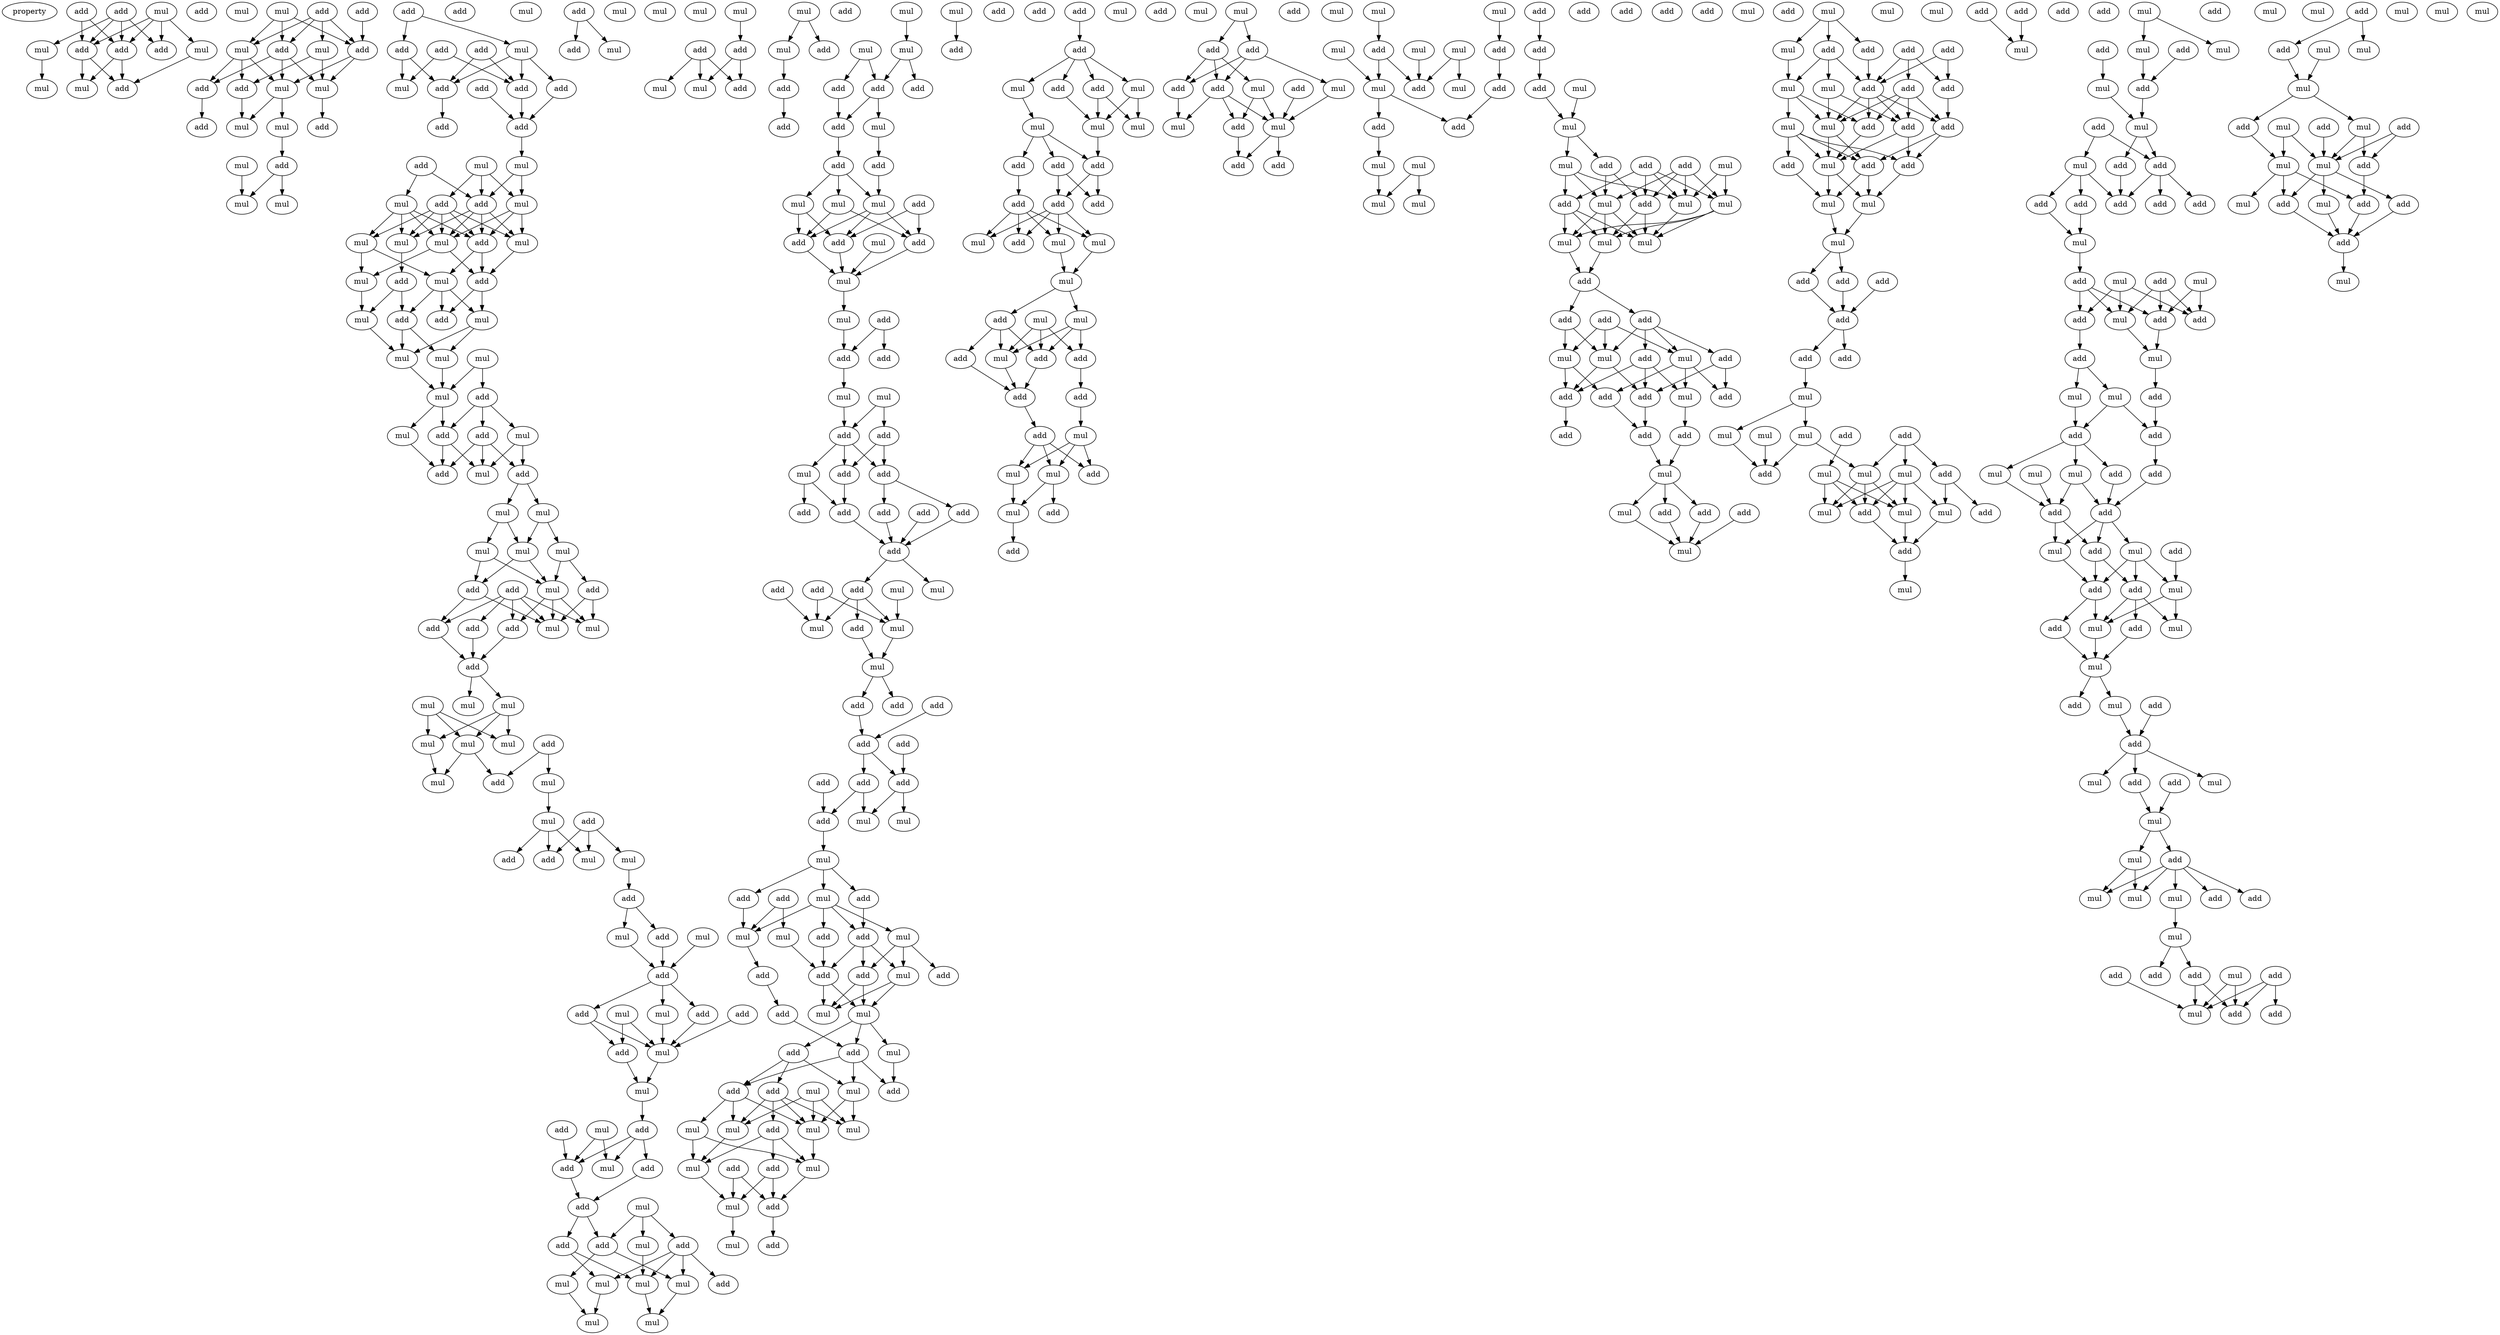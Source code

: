 digraph {
    node [fontcolor=black]
    property [mul=2,lf=1.8]
    0 [ label = mul ];
    1 [ label = add ];
    2 [ label = add ];
    3 [ label = add ];
    4 [ label = add ];
    5 [ label = add ];
    6 [ label = add ];
    7 [ label = mul ];
    8 [ label = mul ];
    9 [ label = mul ];
    10 [ label = mul ];
    11 [ label = add ];
    12 [ label = mul ];
    13 [ label = add ];
    14 [ label = add ];
    15 [ label = mul ];
    16 [ label = add ];
    17 [ label = mul ];
    18 [ label = add ];
    19 [ label = mul ];
    20 [ label = add ];
    21 [ label = mul ];
    22 [ label = add ];
    23 [ label = mul ];
    24 [ label = mul ];
    25 [ label = add ];
    26 [ label = add ];
    27 [ label = mul ];
    28 [ label = mul ];
    29 [ label = add ];
    30 [ label = mul ];
    31 [ label = mul ];
    32 [ label = add ];
    33 [ label = add ];
    34 [ label = add ];
    35 [ label = add ];
    36 [ label = mul ];
    37 [ label = add ];
    38 [ label = add ];
    39 [ label = add ];
    40 [ label = mul ];
    41 [ label = add ];
    42 [ label = add ];
    43 [ label = add ];
    44 [ label = mul ];
    45 [ label = add ];
    46 [ label = mul ];
    47 [ label = mul ];
    48 [ label = mul ];
    49 [ label = add ];
    50 [ label = add ];
    51 [ label = mul ];
    52 [ label = mul ];
    53 [ label = add ];
    54 [ label = mul ];
    55 [ label = mul ];
    56 [ label = add ];
    57 [ label = mul ];
    58 [ label = add ];
    59 [ label = mul ];
    60 [ label = mul ];
    61 [ label = add ];
    62 [ label = mul ];
    63 [ label = add ];
    64 [ label = mul ];
    65 [ label = mul ];
    66 [ label = mul ];
    67 [ label = mul ];
    68 [ label = add ];
    69 [ label = mul ];
    70 [ label = add ];
    71 [ label = add ];
    72 [ label = mul ];
    73 [ label = add ];
    74 [ label = add ];
    75 [ label = add ];
    76 [ label = mul ];
    77 [ label = mul ];
    78 [ label = mul ];
    79 [ label = mul ];
    80 [ label = mul ];
    81 [ label = mul ];
    82 [ label = add ];
    83 [ label = add ];
    84 [ label = add ];
    85 [ label = mul ];
    86 [ label = mul ];
    87 [ label = mul ];
    88 [ label = add ];
    89 [ label = add ];
    90 [ label = add ];
    91 [ label = add ];
    92 [ label = mul ];
    93 [ label = mul ];
    94 [ label = mul ];
    95 [ label = mul ];
    96 [ label = mul ];
    97 [ label = mul ];
    98 [ label = add ];
    99 [ label = mul ];
    100 [ label = mul ];
    101 [ label = add ];
    102 [ label = add ];
    103 [ label = mul ];
    104 [ label = add ];
    105 [ label = mul ];
    106 [ label = add ];
    107 [ label = mul ];
    108 [ label = add ];
    109 [ label = mul ];
    110 [ label = mul ];
    111 [ label = add ];
    112 [ label = add ];
    113 [ label = add ];
    114 [ label = add ];
    115 [ label = add ];
    116 [ label = mul ];
    117 [ label = mul ];
    118 [ label = mul ];
    119 [ label = add ];
    120 [ label = mul ];
    121 [ label = add ];
    122 [ label = add ];
    123 [ label = mul ];
    124 [ label = add ];
    125 [ label = mul ];
    126 [ label = add ];
    127 [ label = mul ];
    128 [ label = add ];
    129 [ label = add ];
    130 [ label = add ];
    131 [ label = add ];
    132 [ label = mul ];
    133 [ label = add ];
    134 [ label = mul ];
    135 [ label = mul ];
    136 [ label = mul ];
    137 [ label = mul ];
    138 [ label = mul ];
    139 [ label = mul ];
    140 [ label = mul ];
    141 [ label = add ];
    142 [ label = add ];
    143 [ label = mul ];
    144 [ label = mul ];
    145 [ label = mul ];
    146 [ label = mul ];
    147 [ label = mul ];
    148 [ label = add ];
    149 [ label = add ];
    150 [ label = add ];
    151 [ label = mul ];
    152 [ label = mul ];
    153 [ label = mul ];
    154 [ label = mul ];
    155 [ label = add ];
    156 [ label = add ];
    157 [ label = add ];
    158 [ label = add ];
    159 [ label = mul ];
    160 [ label = mul ];
    161 [ label = mul ];
    162 [ label = add ];
    163 [ label = mul ];
    164 [ label = add ];
    165 [ label = add ];
    166 [ label = mul ];
    167 [ label = add ];
    168 [ label = add ];
    169 [ label = add ];
    170 [ label = add ];
    171 [ label = mul ];
    172 [ label = add ];
    173 [ label = mul ];
    174 [ label = add ];
    175 [ label = mul ];
    176 [ label = add ];
    177 [ label = add ];
    178 [ label = mul ];
    179 [ label = add ];
    180 [ label = mul ];
    181 [ label = mul ];
    182 [ label = add ];
    183 [ label = add ];
    184 [ label = add ];
    185 [ label = add ];
    186 [ label = mul ];
    187 [ label = mul ];
    188 [ label = add ];
    189 [ label = add ];
    190 [ label = add ];
    191 [ label = add ];
    192 [ label = mul ];
    193 [ label = add ];
    194 [ label = add ];
    195 [ label = add ];
    196 [ label = add ];
    197 [ label = add ];
    198 [ label = add ];
    199 [ label = mul ];
    200 [ label = add ];
    201 [ label = add ];
    202 [ label = mul ];
    203 [ label = add ];
    204 [ label = mul ];
    205 [ label = add ];
    206 [ label = mul ];
    207 [ label = mul ];
    208 [ label = add ];
    209 [ label = add ];
    210 [ label = add ];
    211 [ label = add ];
    212 [ label = add ];
    213 [ label = add ];
    214 [ label = add ];
    215 [ label = add ];
    216 [ label = add ];
    217 [ label = mul ];
    218 [ label = mul ];
    219 [ label = mul ];
    220 [ label = add ];
    221 [ label = add ];
    222 [ label = add ];
    223 [ label = mul ];
    224 [ label = mul ];
    225 [ label = add ];
    226 [ label = add ];
    227 [ label = mul ];
    228 [ label = mul ];
    229 [ label = add ];
    230 [ label = add ];
    231 [ label = add ];
    232 [ label = mul ];
    233 [ label = add ];
    234 [ label = mul ];
    235 [ label = add ];
    236 [ label = mul ];
    237 [ label = mul ];
    238 [ label = add ];
    239 [ label = add ];
    240 [ label = mul ];
    241 [ label = mul ];
    242 [ label = add ];
    243 [ label = add ];
    244 [ label = add ];
    245 [ label = mul ];
    246 [ label = mul ];
    247 [ label = mul ];
    248 [ label = mul ];
    249 [ label = add ];
    250 [ label = mul ];
    251 [ label = mul ];
    252 [ label = add ];
    253 [ label = add ];
    254 [ label = mul ];
    255 [ label = add ];
    256 [ label = add ];
    257 [ label = mul ];
    258 [ label = add ];
    259 [ label = add ];
    260 [ label = mul ];
    261 [ label = add ];
    262 [ label = add ];
    263 [ label = mul ];
    264 [ label = mul ];
    265 [ label = mul ];
    266 [ label = mul ];
    267 [ label = add ];
    268 [ label = add ];
    269 [ label = add ];
    270 [ label = add ];
    271 [ label = add ];
    272 [ label = add ];
    273 [ label = mul ];
    274 [ label = mul ];
    275 [ label = mul ];
    276 [ label = add ];
    277 [ label = mul ];
    278 [ label = mul ];
    279 [ label = add ];
    280 [ label = mul ];
    281 [ label = add ];
    282 [ label = mul ];
    283 [ label = add ];
    284 [ label = add ];
    285 [ label = add ];
    286 [ label = add ];
    287 [ label = add ];
    288 [ label = mul ];
    289 [ label = mul ];
    290 [ label = add ];
    291 [ label = mul ];
    292 [ label = mul ];
    293 [ label = add ];
    294 [ label = mul ];
    295 [ label = add ];
    296 [ label = add ];
    297 [ label = mul ];
    298 [ label = mul ];
    299 [ label = add ];
    300 [ label = add ];
    301 [ label = add ];
    302 [ label = add ];
    303 [ label = add ];
    304 [ label = mul ];
    305 [ label = add ];
    306 [ label = mul ];
    307 [ label = add ];
    308 [ label = mul ];
    309 [ label = mul ];
    310 [ label = add ];
    311 [ label = add ];
    312 [ label = mul ];
    313 [ label = mul ];
    314 [ label = mul ];
    315 [ label = add ];
    316 [ label = add ];
    317 [ label = mul ];
    318 [ label = mul ];
    319 [ label = mul ];
    320 [ label = mul ];
    321 [ label = mul ];
    322 [ label = add ];
    323 [ label = add ];
    324 [ label = add ];
    325 [ label = add ];
    326 [ label = mul ];
    327 [ label = mul ];
    328 [ label = mul ];
    329 [ label = add ];
    330 [ label = add ];
    331 [ label = mul ];
    332 [ label = add ];
    333 [ label = add ];
    334 [ label = add ];
    335 [ label = mul ];
    336 [ label = mul ];
    337 [ label = add ];
    338 [ label = mul ];
    339 [ label = mul ];
    340 [ label = add ];
    341 [ label = add ];
    342 [ label = mul ];
    343 [ label = add ];
    344 [ label = add ];
    345 [ label = mul ];
    346 [ label = mul ];
    347 [ label = mul ];
    348 [ label = mul ];
    349 [ label = mul ];
    350 [ label = add ];
    351 [ label = add ];
    352 [ label = add ];
    353 [ label = add ];
    354 [ label = mul ];
    355 [ label = mul ];
    356 [ label = add ];
    357 [ label = add ];
    358 [ label = mul ];
    359 [ label = add ];
    360 [ label = add ];
    361 [ label = mul ];
    362 [ label = add ];
    363 [ label = add ];
    364 [ label = add ];
    365 [ label = add ];
    366 [ label = add ];
    367 [ label = mul ];
    368 [ label = add ];
    369 [ label = add ];
    370 [ label = mul ];
    371 [ label = add ];
    372 [ label = add ];
    373 [ label = mul ];
    374 [ label = add ];
    375 [ label = mul ];
    376 [ label = add ];
    377 [ label = mul ];
    378 [ label = mul ];
    379 [ label = add ];
    380 [ label = add ];
    381 [ label = add ];
    382 [ label = add ];
    383 [ label = mul ];
    384 [ label = mul ];
    385 [ label = add ];
    386 [ label = add ];
    387 [ label = add ];
    388 [ label = mul ];
    389 [ label = mul ];
    390 [ label = add ];
    391 [ label = add ];
    392 [ label = add ];
    393 [ label = mul ];
    394 [ label = add ];
    395 [ label = add ];
    396 [ label = add ];
    397 [ label = mul ];
    398 [ label = mul ];
    399 [ label = mul ];
    400 [ label = mul ];
    401 [ label = add ];
    402 [ label = mul ];
    403 [ label = add ];
    404 [ label = add ];
    405 [ label = add ];
    406 [ label = add ];
    407 [ label = add ];
    408 [ label = mul ];
    409 [ label = add ];
    410 [ label = mul ];
    411 [ label = mul ];
    412 [ label = mul ];
    413 [ label = add ];
    414 [ label = mul ];
    415 [ label = add ];
    416 [ label = mul ];
    417 [ label = add ];
    418 [ label = mul ];
    419 [ label = mul ];
    420 [ label = add ];
    421 [ label = add ];
    422 [ label = mul ];
    423 [ label = mul ];
    424 [ label = add ];
    425 [ label = add ];
    426 [ label = mul ];
    427 [ label = add ];
    428 [ label = add ];
    429 [ label = add ];
    430 [ label = mul ];
    431 [ label = mul ];
    432 [ label = mul ];
    433 [ label = add ];
    434 [ label = add ];
    435 [ label = mul ];
    436 [ label = mul ];
    437 [ label = add ];
    438 [ label = mul ];
    439 [ label = add ];
    440 [ label = add ];
    441 [ label = add ];
    442 [ label = mul ];
    443 [ label = add ];
    444 [ label = add ];
    445 [ label = add ];
    446 [ label = add ];
    447 [ label = add ];
    448 [ label = add ];
    449 [ label = mul ];
    450 [ label = mul ];
    451 [ label = mul ];
    452 [ label = add ];
    453 [ label = add ];
    454 [ label = add ];
    455 [ label = add ];
    456 [ label = mul ];
    457 [ label = add ];
    458 [ label = mul ];
    459 [ label = add ];
    460 [ label = mul ];
    461 [ label = mul ];
    462 [ label = add ];
    463 [ label = mul ];
    464 [ label = add ];
    465 [ label = add ];
    466 [ label = mul ];
    467 [ label = add ];
    468 [ label = mul ];
    469 [ label = mul ];
    470 [ label = add ];
    471 [ label = add ];
    472 [ label = add ];
    473 [ label = mul ];
    474 [ label = add ];
    475 [ label = mul ];
    476 [ label = add ];
    477 [ label = add ];
    478 [ label = add ];
    479 [ label = mul ];
    480 [ label = add ];
    481 [ label = add ];
    482 [ label = mul ];
    483 [ label = mul ];
    484 [ label = mul ];
    485 [ label = mul ];
    486 [ label = mul ];
    487 [ label = add ];
    488 [ label = add ];
    489 [ label = add ];
    490 [ label = add ];
    491 [ label = mul ];
    492 [ label = mul ];
    493 [ label = add ];
    494 [ label = mul ];
    495 [ label = mul ];
    496 [ label = add ];
    497 [ label = add ];
    498 [ label = add ];
    499 [ label = mul ];
    500 [ label = mul ];
    501 [ label = mul ];
    502 [ label = mul ];
    503 [ label = mul ];
    504 [ label = add ];
    505 [ label = add ];
    506 [ label = add ];
    507 [ label = add ];
    508 [ label = mul ];
    509 [ label = add ];
    510 [ label = add ];
    511 [ label = add ];
    512 [ label = mul ];
    513 [ label = add ];
    514 [ label = mul ];
    515 [ label = mul ];
    516 [ label = mul ];
    517 [ label = add ];
    518 [ label = add ];
    519 [ label = mul ];
    520 [ label = add ];
    521 [ label = mul ];
    522 [ label = add ];
    523 [ label = mul ];
    524 [ label = mul ];
    525 [ label = add ];
    526 [ label = mul ];
    527 [ label = add ];
    528 [ label = mul ];
    529 [ label = add ];
    530 [ label = add ];
    531 [ label = mul ];
    532 [ label = mul ];
    533 [ label = mul ];
    0 -> 4 [ name = 0 ];
    0 -> 5 [ name = 1 ];
    0 -> 6 [ name = 2 ];
    0 -> 7 [ name = 3 ];
    1 -> 5 [ name = 4 ];
    1 -> 6 [ name = 5 ];
    2 -> 4 [ name = 6 ];
    2 -> 5 [ name = 7 ];
    2 -> 6 [ name = 8 ];
    2 -> 8 [ name = 9 ];
    5 -> 9 [ name = 10 ];
    5 -> 11 [ name = 11 ];
    6 -> 9 [ name = 12 ];
    6 -> 11 [ name = 13 ];
    7 -> 11 [ name = 14 ];
    8 -> 10 [ name = 15 ];
    13 -> 18 [ name = 16 ];
    14 -> 16 [ name = 17 ];
    14 -> 17 [ name = 18 ];
    14 -> 18 [ name = 19 ];
    14 -> 19 [ name = 20 ];
    15 -> 16 [ name = 21 ];
    15 -> 17 [ name = 22 ];
    15 -> 18 [ name = 23 ];
    16 -> 21 [ name = 24 ];
    16 -> 22 [ name = 25 ];
    16 -> 23 [ name = 26 ];
    17 -> 20 [ name = 27 ];
    17 -> 21 [ name = 28 ];
    17 -> 22 [ name = 29 ];
    18 -> 21 [ name = 30 ];
    18 -> 23 [ name = 31 ];
    19 -> 20 [ name = 32 ];
    19 -> 23 [ name = 33 ];
    20 -> 24 [ name = 34 ];
    21 -> 24 [ name = 35 ];
    21 -> 27 [ name = 36 ];
    22 -> 26 [ name = 37 ];
    23 -> 25 [ name = 38 ];
    27 -> 29 [ name = 39 ];
    28 -> 30 [ name = 40 ];
    29 -> 30 [ name = 41 ];
    29 -> 31 [ name = 42 ];
    32 -> 33 [ name = 43 ];
    32 -> 36 [ name = 44 ];
    33 -> 37 [ name = 45 ];
    33 -> 40 [ name = 46 ];
    34 -> 39 [ name = 47 ];
    34 -> 40 [ name = 48 ];
    35 -> 37 [ name = 49 ];
    35 -> 39 [ name = 50 ];
    36 -> 37 [ name = 51 ];
    36 -> 38 [ name = 52 ];
    36 -> 39 [ name = 53 ];
    37 -> 43 [ name = 54 ];
    38 -> 42 [ name = 55 ];
    39 -> 42 [ name = 56 ];
    41 -> 42 [ name = 57 ];
    42 -> 44 [ name = 58 ];
    44 -> 47 [ name = 59 ];
    44 -> 49 [ name = 60 ];
    45 -> 48 [ name = 61 ];
    45 -> 49 [ name = 62 ];
    46 -> 47 [ name = 63 ];
    46 -> 49 [ name = 64 ];
    46 -> 50 [ name = 65 ];
    47 -> 53 [ name = 66 ];
    47 -> 54 [ name = 67 ];
    47 -> 55 [ name = 68 ];
    48 -> 51 [ name = 69 ];
    48 -> 52 [ name = 70 ];
    48 -> 53 [ name = 71 ];
    48 -> 54 [ name = 72 ];
    49 -> 52 [ name = 73 ];
    49 -> 53 [ name = 74 ];
    49 -> 54 [ name = 75 ];
    49 -> 55 [ name = 76 ];
    50 -> 51 [ name = 77 ];
    50 -> 52 [ name = 78 ];
    50 -> 53 [ name = 79 ];
    50 -> 54 [ name = 80 ];
    50 -> 55 [ name = 81 ];
    51 -> 57 [ name = 82 ];
    51 -> 59 [ name = 83 ];
    52 -> 58 [ name = 84 ];
    53 -> 56 [ name = 85 ];
    53 -> 57 [ name = 86 ];
    54 -> 56 [ name = 87 ];
    54 -> 59 [ name = 88 ];
    55 -> 56 [ name = 89 ];
    56 -> 60 [ name = 90 ];
    56 -> 61 [ name = 91 ];
    57 -> 60 [ name = 92 ];
    57 -> 61 [ name = 93 ];
    57 -> 63 [ name = 94 ];
    58 -> 62 [ name = 95 ];
    58 -> 63 [ name = 96 ];
    59 -> 62 [ name = 97 ];
    60 -> 64 [ name = 98 ];
    60 -> 65 [ name = 99 ];
    62 -> 65 [ name = 100 ];
    63 -> 64 [ name = 101 ];
    63 -> 65 [ name = 102 ];
    64 -> 67 [ name = 103 ];
    65 -> 67 [ name = 104 ];
    66 -> 67 [ name = 105 ];
    66 -> 68 [ name = 106 ];
    67 -> 70 [ name = 107 ];
    67 -> 72 [ name = 108 ];
    68 -> 69 [ name = 109 ];
    68 -> 70 [ name = 110 ];
    68 -> 73 [ name = 111 ];
    69 -> 74 [ name = 112 ];
    69 -> 76 [ name = 113 ];
    70 -> 75 [ name = 114 ];
    70 -> 76 [ name = 115 ];
    72 -> 75 [ name = 116 ];
    73 -> 74 [ name = 117 ];
    73 -> 75 [ name = 118 ];
    73 -> 76 [ name = 119 ];
    74 -> 77 [ name = 120 ];
    74 -> 78 [ name = 121 ];
    77 -> 79 [ name = 122 ];
    77 -> 80 [ name = 123 ];
    78 -> 79 [ name = 124 ];
    78 -> 81 [ name = 125 ];
    79 -> 82 [ name = 126 ];
    79 -> 85 [ name = 127 ];
    80 -> 84 [ name = 128 ];
    80 -> 85 [ name = 129 ];
    81 -> 82 [ name = 130 ];
    81 -> 85 [ name = 131 ];
    82 -> 87 [ name = 132 ];
    82 -> 89 [ name = 133 ];
    83 -> 86 [ name = 134 ];
    83 -> 87 [ name = 135 ];
    83 -> 88 [ name = 136 ];
    83 -> 89 [ name = 137 ];
    83 -> 90 [ name = 138 ];
    84 -> 86 [ name = 139 ];
    84 -> 87 [ name = 140 ];
    85 -> 86 [ name = 141 ];
    85 -> 87 [ name = 142 ];
    85 -> 88 [ name = 143 ];
    88 -> 91 [ name = 144 ];
    89 -> 91 [ name = 145 ];
    90 -> 91 [ name = 146 ];
    91 -> 93 [ name = 147 ];
    91 -> 94 [ name = 148 ];
    92 -> 95 [ name = 149 ];
    92 -> 96 [ name = 150 ];
    92 -> 97 [ name = 151 ];
    94 -> 95 [ name = 152 ];
    94 -> 96 [ name = 153 ];
    94 -> 97 [ name = 154 ];
    95 -> 99 [ name = 155 ];
    95 -> 101 [ name = 156 ];
    97 -> 99 [ name = 157 ];
    98 -> 100 [ name = 158 ];
    98 -> 101 [ name = 159 ];
    100 -> 103 [ name = 160 ];
    102 -> 105 [ name = 161 ];
    102 -> 106 [ name = 162 ];
    102 -> 107 [ name = 163 ];
    103 -> 104 [ name = 164 ];
    103 -> 106 [ name = 165 ];
    103 -> 107 [ name = 166 ];
    105 -> 108 [ name = 167 ];
    108 -> 110 [ name = 168 ];
    108 -> 111 [ name = 169 ];
    109 -> 112 [ name = 170 ];
    110 -> 112 [ name = 171 ];
    111 -> 112 [ name = 172 ];
    112 -> 113 [ name = 173 ];
    112 -> 114 [ name = 174 ];
    112 -> 116 [ name = 175 ];
    113 -> 118 [ name = 176 ];
    113 -> 119 [ name = 177 ];
    114 -> 118 [ name = 178 ];
    115 -> 118 [ name = 179 ];
    116 -> 118 [ name = 180 ];
    117 -> 118 [ name = 181 ];
    117 -> 119 [ name = 182 ];
    118 -> 120 [ name = 183 ];
    119 -> 120 [ name = 184 ];
    120 -> 122 [ name = 185 ];
    121 -> 124 [ name = 186 ];
    122 -> 124 [ name = 187 ];
    122 -> 125 [ name = 188 ];
    122 -> 126 [ name = 189 ];
    123 -> 124 [ name = 190 ];
    123 -> 125 [ name = 191 ];
    124 -> 128 [ name = 192 ];
    126 -> 128 [ name = 193 ];
    127 -> 129 [ name = 194 ];
    127 -> 131 [ name = 195 ];
    127 -> 132 [ name = 196 ];
    128 -> 130 [ name = 197 ];
    128 -> 131 [ name = 198 ];
    129 -> 133 [ name = 199 ];
    129 -> 134 [ name = 200 ];
    129 -> 135 [ name = 201 ];
    129 -> 136 [ name = 202 ];
    130 -> 134 [ name = 203 ];
    130 -> 135 [ name = 204 ];
    131 -> 136 [ name = 205 ];
    131 -> 137 [ name = 206 ];
    132 -> 134 [ name = 207 ];
    134 -> 138 [ name = 208 ];
    135 -> 139 [ name = 209 ];
    136 -> 138 [ name = 210 ];
    137 -> 139 [ name = 211 ];
    141 -> 142 [ name = 212 ];
    141 -> 144 [ name = 213 ];
    147 -> 149 [ name = 214 ];
    148 -> 150 [ name = 215 ];
    148 -> 151 [ name = 216 ];
    148 -> 152 [ name = 217 ];
    149 -> 150 [ name = 218 ];
    149 -> 152 [ name = 219 ];
    153 -> 154 [ name = 220 ];
    153 -> 155 [ name = 221 ];
    154 -> 156 [ name = 222 ];
    156 -> 157 [ name = 223 ];
    159 -> 160 [ name = 224 ];
    160 -> 162 [ name = 225 ];
    160 -> 165 [ name = 226 ];
    161 -> 162 [ name = 227 ];
    161 -> 164 [ name = 228 ];
    162 -> 166 [ name = 229 ];
    162 -> 167 [ name = 230 ];
    163 -> 168 [ name = 231 ];
    164 -> 167 [ name = 232 ];
    166 -> 170 [ name = 233 ];
    167 -> 169 [ name = 234 ];
    169 -> 171 [ name = 235 ];
    169 -> 173 [ name = 236 ];
    169 -> 175 [ name = 237 ];
    170 -> 175 [ name = 238 ];
    171 -> 176 [ name = 239 ];
    171 -> 179 [ name = 240 ];
    173 -> 176 [ name = 241 ];
    173 -> 177 [ name = 242 ];
    174 -> 177 [ name = 243 ];
    174 -> 179 [ name = 244 ];
    175 -> 176 [ name = 245 ];
    175 -> 177 [ name = 246 ];
    175 -> 179 [ name = 247 ];
    176 -> 180 [ name = 248 ];
    177 -> 180 [ name = 249 ];
    178 -> 180 [ name = 250 ];
    179 -> 180 [ name = 251 ];
    180 -> 181 [ name = 252 ];
    181 -> 185 [ name = 253 ];
    182 -> 184 [ name = 254 ];
    182 -> 185 [ name = 255 ];
    185 -> 186 [ name = 256 ];
    186 -> 188 [ name = 257 ];
    187 -> 188 [ name = 258 ];
    187 -> 189 [ name = 259 ];
    188 -> 190 [ name = 260 ];
    188 -> 191 [ name = 261 ];
    188 -> 192 [ name = 262 ];
    189 -> 190 [ name = 263 ];
    189 -> 191 [ name = 264 ];
    190 -> 193 [ name = 265 ];
    191 -> 195 [ name = 266 ];
    191 -> 196 [ name = 267 ];
    192 -> 193 [ name = 268 ];
    192 -> 197 [ name = 269 ];
    193 -> 198 [ name = 270 ];
    194 -> 198 [ name = 271 ];
    195 -> 198 [ name = 272 ];
    196 -> 198 [ name = 273 ];
    198 -> 199 [ name = 274 ];
    198 -> 203 [ name = 275 ];
    200 -> 204 [ name = 276 ];
    201 -> 204 [ name = 277 ];
    201 -> 206 [ name = 278 ];
    202 -> 206 [ name = 279 ];
    203 -> 204 [ name = 280 ];
    203 -> 205 [ name = 281 ];
    203 -> 206 [ name = 282 ];
    205 -> 207 [ name = 283 ];
    206 -> 207 [ name = 284 ];
    207 -> 209 [ name = 285 ];
    207 -> 210 [ name = 286 ];
    208 -> 211 [ name = 287 ];
    210 -> 211 [ name = 288 ];
    211 -> 213 [ name = 289 ];
    211 -> 215 [ name = 290 ];
    212 -> 215 [ name = 291 ];
    213 -> 216 [ name = 292 ];
    213 -> 217 [ name = 293 ];
    214 -> 216 [ name = 294 ];
    215 -> 217 [ name = 295 ];
    215 -> 218 [ name = 296 ];
    216 -> 219 [ name = 297 ];
    219 -> 220 [ name = 298 ];
    219 -> 221 [ name = 299 ];
    219 -> 223 [ name = 300 ];
    220 -> 227 [ name = 301 ];
    221 -> 226 [ name = 302 ];
    222 -> 227 [ name = 303 ];
    222 -> 228 [ name = 304 ];
    223 -> 224 [ name = 305 ];
    223 -> 225 [ name = 306 ];
    223 -> 226 [ name = 307 ];
    223 -> 227 [ name = 308 ];
    224 -> 231 [ name = 309 ];
    224 -> 232 [ name = 310 ];
    224 -> 233 [ name = 311 ];
    225 -> 230 [ name = 312 ];
    226 -> 230 [ name = 313 ];
    226 -> 232 [ name = 314 ];
    226 -> 233 [ name = 315 ];
    227 -> 229 [ name = 316 ];
    228 -> 230 [ name = 317 ];
    229 -> 235 [ name = 318 ];
    230 -> 234 [ name = 319 ];
    230 -> 236 [ name = 320 ];
    232 -> 234 [ name = 321 ];
    232 -> 236 [ name = 322 ];
    233 -> 234 [ name = 323 ];
    233 -> 236 [ name = 324 ];
    234 -> 237 [ name = 325 ];
    234 -> 238 [ name = 326 ];
    234 -> 239 [ name = 327 ];
    235 -> 239 [ name = 328 ];
    237 -> 244 [ name = 329 ];
    238 -> 240 [ name = 330 ];
    238 -> 242 [ name = 331 ];
    238 -> 243 [ name = 332 ];
    239 -> 240 [ name = 333 ];
    239 -> 242 [ name = 334 ];
    239 -> 244 [ name = 335 ];
    240 -> 247 [ name = 336 ];
    240 -> 248 [ name = 337 ];
    241 -> 246 [ name = 338 ];
    241 -> 247 [ name = 339 ];
    241 -> 248 [ name = 340 ];
    242 -> 245 [ name = 341 ];
    242 -> 246 [ name = 342 ];
    242 -> 247 [ name = 343 ];
    243 -> 246 [ name = 344 ];
    243 -> 247 [ name = 345 ];
    243 -> 248 [ name = 346 ];
    243 -> 249 [ name = 347 ];
    245 -> 250 [ name = 348 ];
    245 -> 251 [ name = 349 ];
    246 -> 251 [ name = 350 ];
    247 -> 250 [ name = 351 ];
    249 -> 250 [ name = 352 ];
    249 -> 251 [ name = 353 ];
    249 -> 252 [ name = 354 ];
    250 -> 255 [ name = 355 ];
    251 -> 254 [ name = 356 ];
    252 -> 254 [ name = 357 ];
    252 -> 255 [ name = 358 ];
    253 -> 254 [ name = 359 ];
    253 -> 255 [ name = 360 ];
    254 -> 257 [ name = 361 ];
    255 -> 258 [ name = 362 ];
    256 -> 259 [ name = 363 ];
    259 -> 260 [ name = 364 ];
    259 -> 261 [ name = 365 ];
    259 -> 262 [ name = 366 ];
    259 -> 263 [ name = 367 ];
    260 -> 265 [ name = 368 ];
    261 -> 266 [ name = 369 ];
    262 -> 264 [ name = 370 ];
    262 -> 266 [ name = 371 ];
    263 -> 264 [ name = 372 ];
    263 -> 266 [ name = 373 ];
    265 -> 267 [ name = 374 ];
    265 -> 268 [ name = 375 ];
    265 -> 269 [ name = 376 ];
    266 -> 269 [ name = 377 ];
    267 -> 271 [ name = 378 ];
    268 -> 270 [ name = 379 ];
    268 -> 272 [ name = 380 ];
    269 -> 270 [ name = 381 ];
    269 -> 272 [ name = 382 ];
    271 -> 273 [ name = 383 ];
    271 -> 274 [ name = 384 ];
    271 -> 275 [ name = 385 ];
    271 -> 276 [ name = 386 ];
    272 -> 273 [ name = 387 ];
    272 -> 274 [ name = 388 ];
    272 -> 275 [ name = 389 ];
    272 -> 276 [ name = 390 ];
    273 -> 277 [ name = 391 ];
    274 -> 277 [ name = 392 ];
    277 -> 279 [ name = 393 ];
    277 -> 280 [ name = 394 ];
    278 -> 281 [ name = 395 ];
    278 -> 282 [ name = 396 ];
    278 -> 283 [ name = 397 ];
    279 -> 282 [ name = 398 ];
    279 -> 283 [ name = 399 ];
    279 -> 284 [ name = 400 ];
    280 -> 281 [ name = 401 ];
    280 -> 282 [ name = 402 ];
    280 -> 283 [ name = 403 ];
    281 -> 285 [ name = 404 ];
    282 -> 286 [ name = 405 ];
    283 -> 286 [ name = 406 ];
    284 -> 286 [ name = 407 ];
    285 -> 288 [ name = 408 ];
    286 -> 287 [ name = 409 ];
    287 -> 289 [ name = 410 ];
    287 -> 290 [ name = 411 ];
    287 -> 291 [ name = 412 ];
    288 -> 289 [ name = 413 ];
    288 -> 290 [ name = 414 ];
    288 -> 291 [ name = 415 ];
    289 -> 294 [ name = 416 ];
    291 -> 294 [ name = 417 ];
    291 -> 295 [ name = 418 ];
    294 -> 296 [ name = 419 ];
    298 -> 300 [ name = 420 ];
    298 -> 301 [ name = 421 ];
    300 -> 303 [ name = 422 ];
    300 -> 304 [ name = 423 ];
    300 -> 305 [ name = 424 ];
    301 -> 303 [ name = 425 ];
    301 -> 305 [ name = 426 ];
    301 -> 306 [ name = 427 ];
    302 -> 309 [ name = 428 ];
    303 -> 308 [ name = 429 ];
    304 -> 307 [ name = 430 ];
    304 -> 309 [ name = 431 ];
    305 -> 307 [ name = 432 ];
    305 -> 308 [ name = 433 ];
    305 -> 309 [ name = 434 ];
    306 -> 309 [ name = 435 ];
    307 -> 310 [ name = 436 ];
    309 -> 310 [ name = 437 ];
    309 -> 311 [ name = 438 ];
    313 -> 315 [ name = 439 ];
    314 -> 316 [ name = 440 ];
    315 -> 321 [ name = 441 ];
    315 -> 322 [ name = 442 ];
    316 -> 323 [ name = 443 ];
    317 -> 322 [ name = 444 ];
    318 -> 321 [ name = 445 ];
    319 -> 320 [ name = 446 ];
    319 -> 322 [ name = 447 ];
    321 -> 324 [ name = 448 ];
    321 -> 325 [ name = 449 ];
    323 -> 324 [ name = 450 ];
    325 -> 326 [ name = 451 ];
    326 -> 331 [ name = 452 ];
    327 -> 328 [ name = 453 ];
    327 -> 331 [ name = 454 ];
    329 -> 332 [ name = 455 ];
    332 -> 334 [ name = 456 ];
    334 -> 336 [ name = 457 ];
    335 -> 336 [ name = 458 ];
    336 -> 337 [ name = 459 ];
    336 -> 338 [ name = 460 ];
    337 -> 344 [ name = 461 ];
    337 -> 345 [ name = 462 ];
    338 -> 343 [ name = 463 ];
    338 -> 345 [ name = 464 ];
    338 -> 346 [ name = 465 ];
    339 -> 342 [ name = 466 ];
    339 -> 346 [ name = 467 ];
    340 -> 342 [ name = 468 ];
    340 -> 343 [ name = 469 ];
    340 -> 344 [ name = 470 ];
    340 -> 346 [ name = 471 ];
    341 -> 342 [ name = 472 ];
    341 -> 344 [ name = 473 ];
    341 -> 345 [ name = 474 ];
    341 -> 346 [ name = 475 ];
    342 -> 347 [ name = 476 ];
    342 -> 348 [ name = 477 ];
    342 -> 349 [ name = 478 ];
    343 -> 347 [ name = 479 ];
    343 -> 348 [ name = 480 ];
    343 -> 349 [ name = 481 ];
    344 -> 347 [ name = 482 ];
    344 -> 349 [ name = 483 ];
    345 -> 347 [ name = 484 ];
    345 -> 348 [ name = 485 ];
    345 -> 349 [ name = 486 ];
    346 -> 349 [ name = 487 ];
    347 -> 350 [ name = 488 ];
    348 -> 350 [ name = 489 ];
    350 -> 351 [ name = 490 ];
    350 -> 352 [ name = 491 ];
    351 -> 355 [ name = 492 ];
    351 -> 356 [ name = 493 ];
    351 -> 357 [ name = 494 ];
    351 -> 358 [ name = 495 ];
    352 -> 354 [ name = 496 ];
    352 -> 358 [ name = 497 ];
    353 -> 354 [ name = 498 ];
    353 -> 355 [ name = 499 ];
    353 -> 358 [ name = 500 ];
    354 -> 360 [ name = 501 ];
    354 -> 362 [ name = 502 ];
    355 -> 361 [ name = 503 ];
    355 -> 362 [ name = 504 ];
    355 -> 363 [ name = 505 ];
    356 -> 359 [ name = 506 ];
    356 -> 360 [ name = 507 ];
    356 -> 361 [ name = 508 ];
    357 -> 359 [ name = 509 ];
    357 -> 363 [ name = 510 ];
    358 -> 359 [ name = 511 ];
    358 -> 360 [ name = 512 ];
    359 -> 366 [ name = 513 ];
    360 -> 364 [ name = 514 ];
    361 -> 365 [ name = 515 ];
    362 -> 366 [ name = 516 ];
    365 -> 367 [ name = 517 ];
    366 -> 367 [ name = 518 ];
    367 -> 370 [ name = 519 ];
    367 -> 371 [ name = 520 ];
    367 -> 372 [ name = 521 ];
    368 -> 373 [ name = 522 ];
    370 -> 373 [ name = 523 ];
    371 -> 373 [ name = 524 ];
    372 -> 373 [ name = 525 ];
    377 -> 378 [ name = 526 ];
    377 -> 381 [ name = 527 ];
    377 -> 382 [ name = 528 ];
    378 -> 383 [ name = 529 ];
    379 -> 385 [ name = 530 ];
    379 -> 386 [ name = 531 ];
    379 -> 387 [ name = 532 ];
    380 -> 386 [ name = 533 ];
    380 -> 387 [ name = 534 ];
    381 -> 386 [ name = 535 ];
    382 -> 383 [ name = 536 ];
    382 -> 384 [ name = 537 ];
    382 -> 386 [ name = 538 ];
    383 -> 388 [ name = 539 ];
    383 -> 389 [ name = 540 ];
    383 -> 391 [ name = 541 ];
    384 -> 389 [ name = 542 ];
    384 -> 390 [ name = 543 ];
    385 -> 389 [ name = 544 ];
    385 -> 390 [ name = 545 ];
    385 -> 391 [ name = 546 ];
    385 -> 392 [ name = 547 ];
    386 -> 389 [ name = 548 ];
    386 -> 390 [ name = 549 ];
    386 -> 391 [ name = 550 ];
    386 -> 392 [ name = 551 ];
    387 -> 392 [ name = 552 ];
    388 -> 393 [ name = 553 ];
    388 -> 394 [ name = 554 ];
    388 -> 395 [ name = 555 ];
    388 -> 396 [ name = 556 ];
    389 -> 393 [ name = 557 ];
    389 -> 394 [ name = 558 ];
    390 -> 393 [ name = 559 ];
    390 -> 396 [ name = 560 ];
    391 -> 393 [ name = 561 ];
    392 -> 394 [ name = 562 ];
    392 -> 396 [ name = 563 ];
    393 -> 397 [ name = 564 ];
    393 -> 398 [ name = 565 ];
    394 -> 397 [ name = 566 ];
    394 -> 398 [ name = 567 ];
    395 -> 397 [ name = 568 ];
    396 -> 398 [ name = 569 ];
    397 -> 399 [ name = 570 ];
    398 -> 399 [ name = 571 ];
    399 -> 401 [ name = 572 ];
    399 -> 403 [ name = 573 ];
    401 -> 405 [ name = 574 ];
    403 -> 405 [ name = 575 ];
    404 -> 405 [ name = 576 ];
    405 -> 406 [ name = 577 ];
    405 -> 407 [ name = 578 ];
    406 -> 408 [ name = 579 ];
    408 -> 411 [ name = 580 ];
    408 -> 412 [ name = 581 ];
    409 -> 416 [ name = 582 ];
    410 -> 415 [ name = 583 ];
    411 -> 415 [ name = 584 ];
    411 -> 418 [ name = 585 ];
    412 -> 415 [ name = 586 ];
    413 -> 414 [ name = 587 ];
    413 -> 417 [ name = 588 ];
    413 -> 418 [ name = 589 ];
    414 -> 419 [ name = 590 ];
    414 -> 421 [ name = 591 ];
    414 -> 422 [ name = 592 ];
    414 -> 423 [ name = 593 ];
    416 -> 419 [ name = 594 ];
    416 -> 421 [ name = 595 ];
    416 -> 422 [ name = 596 ];
    417 -> 420 [ name = 597 ];
    417 -> 423 [ name = 598 ];
    418 -> 419 [ name = 599 ];
    418 -> 421 [ name = 600 ];
    418 -> 422 [ name = 601 ];
    419 -> 424 [ name = 602 ];
    421 -> 424 [ name = 603 ];
    423 -> 424 [ name = 604 ];
    424 -> 426 [ name = 605 ];
    425 -> 430 [ name = 606 ];
    429 -> 430 [ name = 607 ];
    431 -> 432 [ name = 608 ];
    431 -> 435 [ name = 609 ];
    432 -> 437 [ name = 610 ];
    433 -> 436 [ name = 611 ];
    434 -> 437 [ name = 612 ];
    436 -> 438 [ name = 613 ];
    437 -> 438 [ name = 614 ];
    438 -> 441 [ name = 615 ];
    438 -> 443 [ name = 616 ];
    440 -> 441 [ name = 617 ];
    440 -> 442 [ name = 618 ];
    441 -> 445 [ name = 619 ];
    441 -> 447 [ name = 620 ];
    441 -> 448 [ name = 621 ];
    442 -> 444 [ name = 622 ];
    442 -> 445 [ name = 623 ];
    442 -> 446 [ name = 624 ];
    443 -> 445 [ name = 625 ];
    444 -> 449 [ name = 626 ];
    446 -> 449 [ name = 627 ];
    449 -> 453 [ name = 628 ];
    450 -> 454 [ name = 629 ];
    450 -> 456 [ name = 630 ];
    450 -> 457 [ name = 631 ];
    451 -> 455 [ name = 632 ];
    451 -> 457 [ name = 633 ];
    452 -> 455 [ name = 634 ];
    452 -> 456 [ name = 635 ];
    452 -> 457 [ name = 636 ];
    453 -> 454 [ name = 637 ];
    453 -> 455 [ name = 638 ];
    453 -> 456 [ name = 639 ];
    454 -> 459 [ name = 640 ];
    455 -> 458 [ name = 641 ];
    456 -> 458 [ name = 642 ];
    458 -> 462 [ name = 643 ];
    459 -> 460 [ name = 644 ];
    459 -> 461 [ name = 645 ];
    460 -> 464 [ name = 646 ];
    460 -> 465 [ name = 647 ];
    461 -> 464 [ name = 648 ];
    462 -> 465 [ name = 649 ];
    464 -> 467 [ name = 650 ];
    464 -> 468 [ name = 651 ];
    464 -> 469 [ name = 652 ];
    465 -> 470 [ name = 653 ];
    466 -> 471 [ name = 654 ];
    467 -> 472 [ name = 655 ];
    468 -> 471 [ name = 656 ];
    469 -> 471 [ name = 657 ];
    469 -> 472 [ name = 658 ];
    470 -> 472 [ name = 659 ];
    471 -> 473 [ name = 660 ];
    471 -> 474 [ name = 661 ];
    472 -> 473 [ name = 662 ];
    472 -> 474 [ name = 663 ];
    472 -> 475 [ name = 664 ];
    473 -> 477 [ name = 665 ];
    474 -> 477 [ name = 666 ];
    474 -> 478 [ name = 667 ];
    475 -> 477 [ name = 668 ];
    475 -> 478 [ name = 669 ];
    475 -> 479 [ name = 670 ];
    476 -> 479 [ name = 671 ];
    477 -> 480 [ name = 672 ];
    477 -> 483 [ name = 673 ];
    478 -> 481 [ name = 674 ];
    478 -> 483 [ name = 675 ];
    478 -> 484 [ name = 676 ];
    479 -> 483 [ name = 677 ];
    479 -> 484 [ name = 678 ];
    480 -> 485 [ name = 679 ];
    481 -> 485 [ name = 680 ];
    483 -> 485 [ name = 681 ];
    485 -> 486 [ name = 682 ];
    485 -> 488 [ name = 683 ];
    486 -> 489 [ name = 684 ];
    487 -> 489 [ name = 685 ];
    489 -> 491 [ name = 686 ];
    489 -> 492 [ name = 687 ];
    489 -> 493 [ name = 688 ];
    490 -> 494 [ name = 689 ];
    493 -> 494 [ name = 690 ];
    494 -> 495 [ name = 691 ];
    494 -> 496 [ name = 692 ];
    495 -> 499 [ name = 693 ];
    495 -> 500 [ name = 694 ];
    496 -> 497 [ name = 695 ];
    496 -> 498 [ name = 696 ];
    496 -> 499 [ name = 697 ];
    496 -> 500 [ name = 698 ];
    496 -> 501 [ name = 699 ];
    501 -> 502 [ name = 700 ];
    502 -> 504 [ name = 701 ];
    502 -> 505 [ name = 702 ];
    503 -> 508 [ name = 703 ];
    503 -> 510 [ name = 704 ];
    504 -> 508 [ name = 705 ];
    504 -> 510 [ name = 706 ];
    506 -> 508 [ name = 707 ];
    506 -> 509 [ name = 708 ];
    506 -> 510 [ name = 709 ];
    507 -> 508 [ name = 710 ];
    511 -> 513 [ name = 711 ];
    511 -> 515 [ name = 712 ];
    513 -> 516 [ name = 713 ];
    514 -> 516 [ name = 714 ];
    516 -> 517 [ name = 715 ];
    516 -> 519 [ name = 716 ];
    517 -> 524 [ name = 717 ];
    518 -> 523 [ name = 718 ];
    519 -> 522 [ name = 719 ];
    519 -> 523 [ name = 720 ];
    520 -> 522 [ name = 721 ];
    520 -> 523 [ name = 722 ];
    521 -> 523 [ name = 723 ];
    521 -> 524 [ name = 724 ];
    522 -> 529 [ name = 725 ];
    523 -> 525 [ name = 726 ];
    523 -> 526 [ name = 727 ];
    523 -> 527 [ name = 728 ];
    524 -> 527 [ name = 729 ];
    524 -> 528 [ name = 730 ];
    524 -> 529 [ name = 731 ];
    525 -> 530 [ name = 732 ];
    526 -> 530 [ name = 733 ];
    527 -> 530 [ name = 734 ];
    529 -> 530 [ name = 735 ];
    530 -> 533 [ name = 736 ];
}
